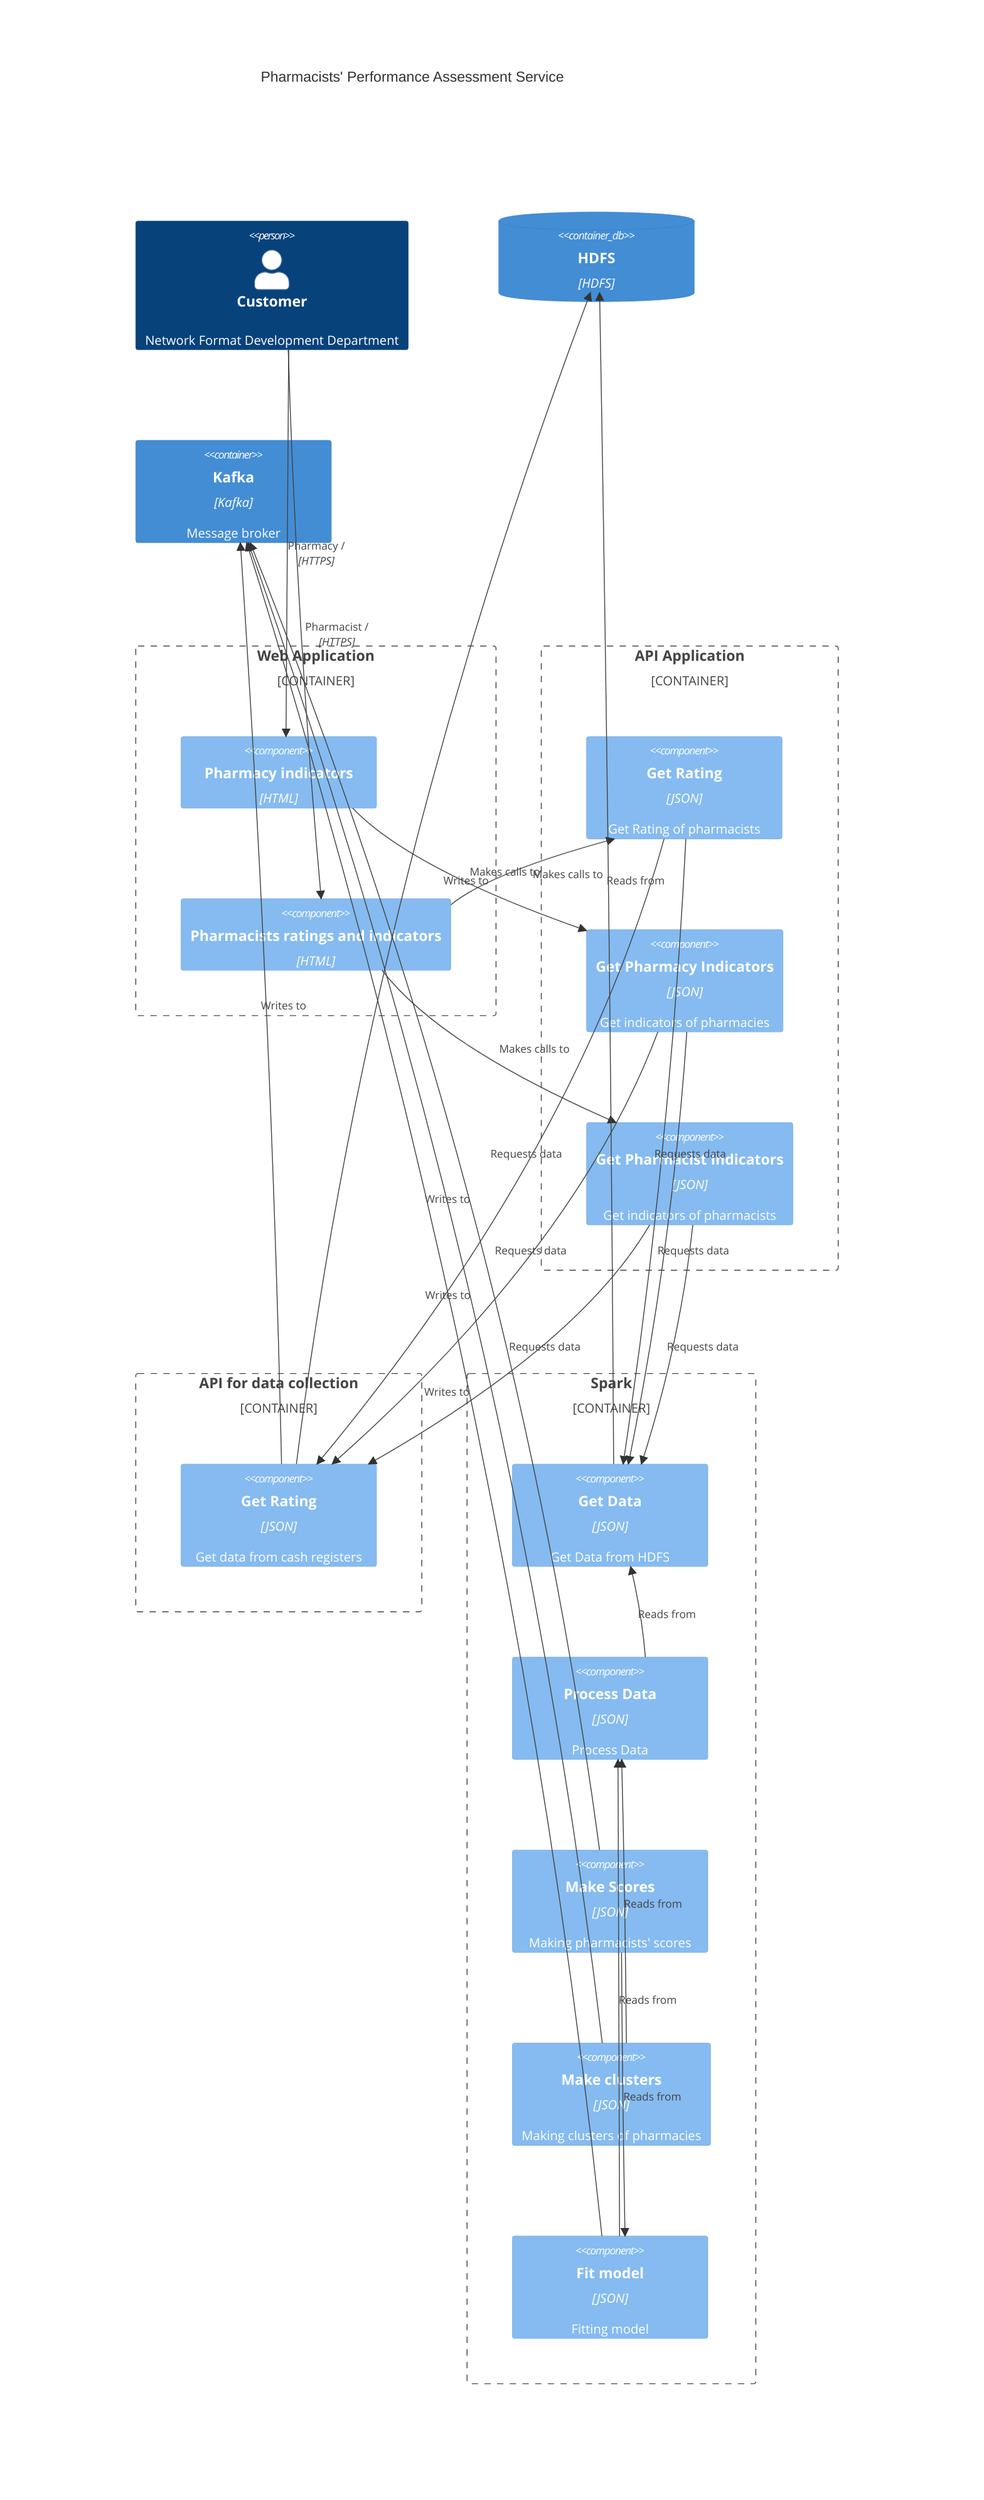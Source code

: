 C4Context
    accTitle: Pharmacists' Performance Assessment Service
    accDescr: Components

    Person(person, "Customer", "Network Format Development Department")

    Container_Boundary(webApp, "Web Application",) {
        Component(PharmacyApp, "Pharmacy indicators", "HTML")
        Component(PharmacistApp, "Pharmacists ratings and indicators", "HTML")
    }

    Container_Boundary(api, "API Application") {
        Component(getRating, "Get Rating", "JSON", "Get Rating of pharmacists")
        Component(getPharmacyIndicators, "Get Pharmacy Indicators", "JSON", "Get indicators of pharmacies")
        Component(getPharmacisIndicators, "Get Pharmacist Indicators", "JSON", "Get indicators of pharmacists")
    }

    Container_Boundary(apiData, "API for data collection") {
        Component(getCRData, "Get Rating", "JSON", "Get data from cash registers")
    }

    Container_Boundary(spark, "Spark") {
        Component(getData, "Get Data", "JSON", "Get Data from HDFS")
        Component(processData, "Process Data", "JSON", "Process Data")
        Component(makeScore, "Make Scores", "JSON", "Making pharmacists' scores")
        Component(makeClustering, "Make clusters", "JSON", "Making clusters of pharmacies")
        Component(modelFit, "Fit model", "JSON", "Fitting model")
    }

    ContainerDb(dwh, "HDFS", "HDFS")
    Container(kafka, "Kafka", "Kafka", "Message broker")


    Rel(person, PharmacyApp, "Pharmacy /", "HTTPS")
    Rel(person, PharmacistApp, "Pharmacist /", "HTTPS")
    Rel(PharmacyApp, getPharmacyIndicators, "Makes calls to")
    Rel(PharmacistApp, getPharmacisIndicators, "Makes calls to")
    Rel(PharmacistApp, getRating, "Makes calls to")
    Rel(getPharmacyIndicators, getData, "Requests data")
    Rel(getPharmacyIndicators, getCRData, "Requests data")
    Rel(getCRData, dwh, "Writes to")
    Rel(getCRData, kafka, "Writes to")
    Rel(getData, dwh, "Reads from")
    Rel(processData, getData, "Reads from")
    Rel(makeClustering, processData, "Reads from")
    Rel(makeClustering, kafka, "Writes to")
    Rel(getPharmacisIndicators, getCRData, "Requests data")
    Rel(getPharmacisIndicators, getData, "Requests data")
    Rel(getRating, getCRData, "Requests data")
    Rel(getRating, getData, "Requests data")
    Rel(modelFit, processData, "Reads from")
    Rel(modelFit, kafka, "Writes to")
    Rel(makeScore, modelFit, "Reads from")
    Rel(makeScore, kafka, "Writes to")